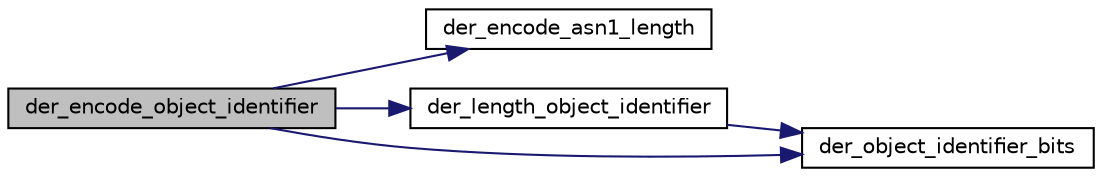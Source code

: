 digraph "der_encode_object_identifier"
{
 // LATEX_PDF_SIZE
  edge [fontname="Helvetica",fontsize="10",labelfontname="Helvetica",labelfontsize="10"];
  node [fontname="Helvetica",fontsize="10",shape=record];
  rankdir="LR";
  Node0 [label="der_encode_object_identifier",height=0.2,width=0.4,color="black", fillcolor="grey75", style="filled", fontcolor="black",tooltip="Encode an OID."];
  Node0 -> Node1 [color="midnightblue",fontsize="10",style="solid",fontname="Helvetica"];
  Node1 [label="der_encode_asn1_length",height=0.2,width=0.4,color="black", fillcolor="white", style="filled",URL="$tomcrypt__private_8h.html#ae0b6c1f1188a5aa201aa84de9a659550",tooltip="Encode the ASN.1 length field."];
  Node0 -> Node2 [color="midnightblue",fontsize="10",style="solid",fontname="Helvetica"];
  Node2 [label="der_length_object_identifier",height=0.2,width=0.4,color="black", fillcolor="white", style="filled",URL="$der__length__object__identifier_8c.html#ae1fe5b2cd3f20a693cc571a2a8fc9af0",tooltip="Gets length of DER encoding of Object Identifier."];
  Node2 -> Node3 [color="midnightblue",fontsize="10",style="solid",fontname="Helvetica"];
  Node3 [label="der_object_identifier_bits",height=0.2,width=0.4,color="black", fillcolor="white", style="filled",URL="$der__length__object__identifier_8c.html#aef2413878ded8dc303e150d31fca294d",tooltip=" "];
  Node0 -> Node3 [color="midnightblue",fontsize="10",style="solid",fontname="Helvetica"];
}
